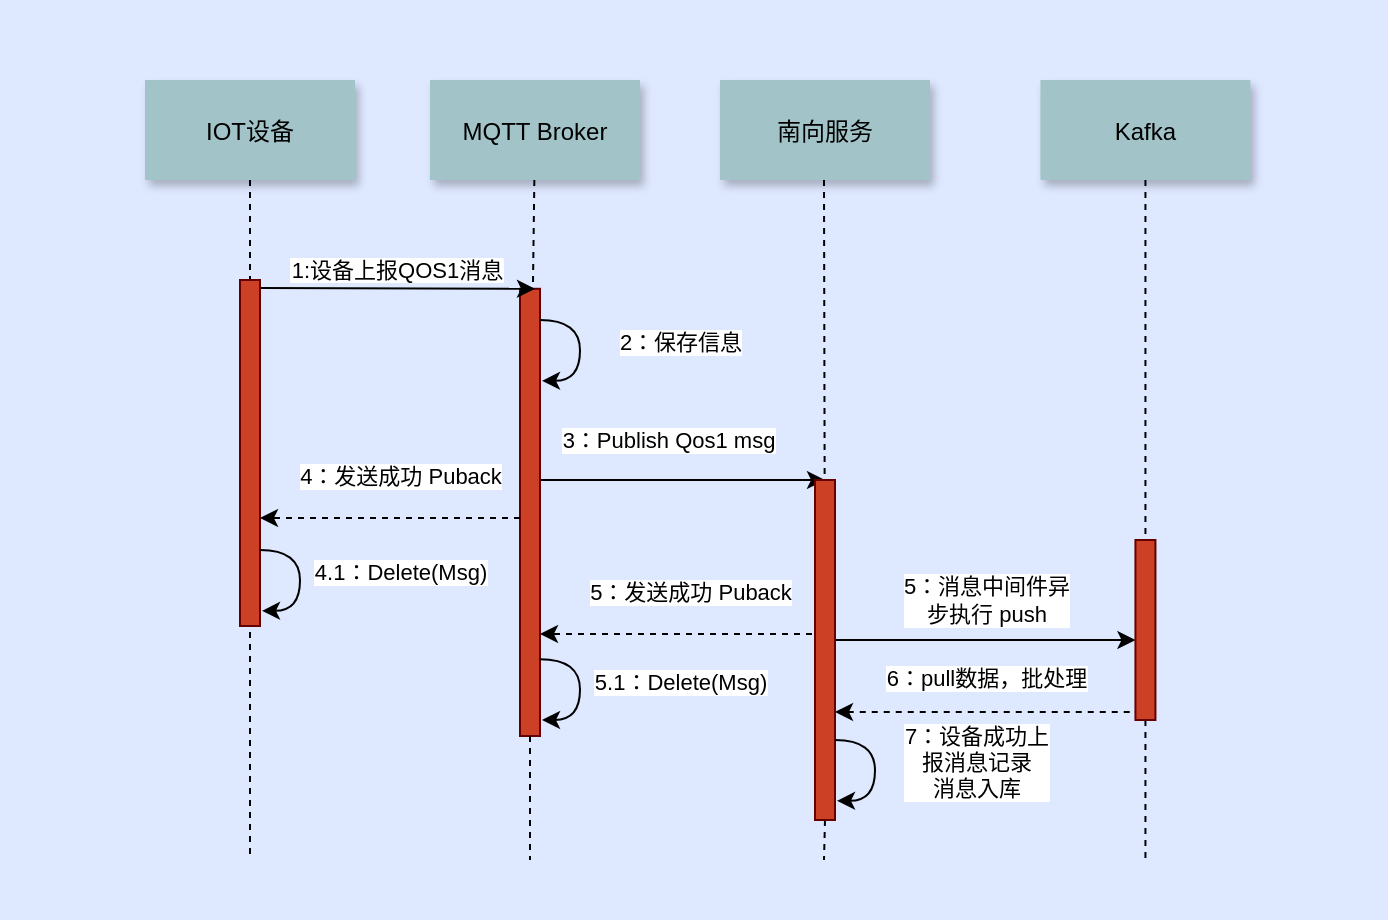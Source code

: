 <mxfile version="14.2.9" type="github">
  <diagram id="slQdtOe_oaYUVvsfBllE" name="第 1 页">
    <mxGraphModel dx="1414" dy="786" grid="0" gridSize="10" guides="1" tooltips="1" connect="1" arrows="1" fold="1" page="0" pageScale="1" pageWidth="827" pageHeight="1169" math="0" shadow="0">
      <root>
        <mxCell id="0" />
        <mxCell id="1" parent="0" />
        <mxCell id="6fN1Nboj1RMONommscgy-2" value="" style="fillColor=#DEE8FF;strokeColor=none" vertex="1" parent="1">
          <mxGeometry x="80" y="20" width="694" height="460" as="geometry" />
        </mxCell>
        <mxCell id="6fN1Nboj1RMONommscgy-3" value="IOT设备" style="shadow=1;fillColor=#A2C4C9;strokeColor=none" vertex="1" parent="1">
          <mxGeometry x="152.5" y="60" width="105" height="50" as="geometry" />
        </mxCell>
        <mxCell id="6fN1Nboj1RMONommscgy-4" value="" style="edgeStyle=orthogonalEdgeStyle;rounded=0;orthogonalLoop=1;jettySize=auto;html=1;entryX=0;entryY=0.25;entryDx=0;entryDy=0;" edge="1" parent="1">
          <mxGeometry relative="1" as="geometry">
            <mxPoint x="492.5" y="260" as="targetPoint" />
            <Array as="points">
              <mxPoint x="425" y="260" />
              <mxPoint x="425" y="260" />
            </Array>
            <mxPoint x="350" y="260" as="sourcePoint" />
          </mxGeometry>
        </mxCell>
        <mxCell id="6fN1Nboj1RMONommscgy-5" value="3：Publish Qos1 msg" style="edgeLabel;html=1;align=center;verticalAlign=middle;resizable=0;points=[];" vertex="1" connectable="0" parent="6fN1Nboj1RMONommscgy-4">
          <mxGeometry x="-0.372" y="1" relative="1" as="geometry">
            <mxPoint x="19" y="-19" as="offset" />
          </mxGeometry>
        </mxCell>
        <mxCell id="6fN1Nboj1RMONommscgy-6" value="" style="fillColor=#CC4125;strokeColor=#660000" vertex="1" parent="1">
          <mxGeometry x="340" y="164.39" width="10" height="223.61" as="geometry" />
        </mxCell>
        <mxCell id="6fN1Nboj1RMONommscgy-7" value="MQTT Broker" style="shadow=1;fillColor=#A2C4C9;strokeColor=none" vertex="1" parent="1">
          <mxGeometry x="295" y="60" width="105" height="50" as="geometry" />
        </mxCell>
        <mxCell id="6fN1Nboj1RMONommscgy-8" value="" style="edgeStyle=none;endArrow=none;dashed=1" edge="1" parent="1" source="6fN1Nboj1RMONommscgy-7" target="6fN1Nboj1RMONommscgy-6">
          <mxGeometry x="272.335" y="165" width="100" height="100" as="geometry">
            <mxPoint x="347.259" y="110" as="sourcePoint" />
            <mxPoint x="347.576" y="165" as="targetPoint" />
          </mxGeometry>
        </mxCell>
        <mxCell id="6fN1Nboj1RMONommscgy-9" value="南向服务" style="shadow=1;fillColor=#A2C4C9;strokeColor=none" vertex="1" parent="1">
          <mxGeometry x="440.004" y="60.0" width="105" height="50" as="geometry" />
        </mxCell>
        <mxCell id="6fN1Nboj1RMONommscgy-10" value="Kafka" style="shadow=1;fillColor=#A2C4C9;strokeColor=none" vertex="1" parent="1">
          <mxGeometry x="600.22" y="60" width="105" height="50" as="geometry" />
        </mxCell>
        <mxCell id="6fN1Nboj1RMONommscgy-11" value="" style="edgeStyle=elbowEdgeStyle;elbow=horizontal;endArrow=none;dashed=1" edge="1" parent="1" source="6fN1Nboj1RMONommscgy-3">
          <mxGeometry x="230.0" y="310" width="100" height="100" as="geometry">
            <mxPoint x="230.0" y="410" as="sourcePoint" />
            <mxPoint x="205" y="220" as="targetPoint" />
          </mxGeometry>
        </mxCell>
        <mxCell id="6fN1Nboj1RMONommscgy-12" value="" style="edgeStyle=none;dashed=1;endArrow=none" edge="1" parent="1">
          <mxGeometry x="50" y="300" width="100" height="100" as="geometry">
            <mxPoint x="205" y="210" as="sourcePoint" />
            <mxPoint x="205" y="450" as="targetPoint" />
          </mxGeometry>
        </mxCell>
        <mxCell id="6fN1Nboj1RMONommscgy-13" value="1:设备上报QOS1消息" style="edgeStyle=none;verticalLabelPosition=top;verticalAlign=bottom;entryX=0.75;entryY=0;entryDx=0;entryDy=0;" edge="1" parent="1" target="6fN1Nboj1RMONommscgy-6">
          <mxGeometry x="242.955" y="77.096" width="100" height="100" as="geometry">
            <mxPoint x="210" y="164" as="sourcePoint" />
            <mxPoint x="320" y="164.386" as="targetPoint" />
          </mxGeometry>
        </mxCell>
        <mxCell id="6fN1Nboj1RMONommscgy-14" value="" style="edgeStyle=none;endArrow=none;dashed=1;exitX=0.5;exitY=1;exitDx=0;exitDy=0;" edge="1" parent="1" source="6fN1Nboj1RMONommscgy-25">
          <mxGeometry x="431.488" y="175.0" width="100" height="100" as="geometry">
            <mxPoint x="492.286" y="410" as="sourcePoint" />
            <mxPoint x="492" y="450" as="targetPoint" />
          </mxGeometry>
        </mxCell>
        <mxCell id="6fN1Nboj1RMONommscgy-15" value="" style="edgeStyle=none;endArrow=none;dashed=1" edge="1" parent="1" source="6fN1Nboj1RMONommscgy-27">
          <mxGeometry x="592.208" y="175.0" width="100" height="100" as="geometry">
            <mxPoint x="652.729" y="110" as="sourcePoint" />
            <mxPoint x="652.72" y="450" as="targetPoint" />
          </mxGeometry>
        </mxCell>
        <mxCell id="6fN1Nboj1RMONommscgy-16" value="" style="fillColor=#CC4125;strokeColor=#660000" vertex="1" parent="1">
          <mxGeometry x="200" y="160" width="10" height="173" as="geometry" />
        </mxCell>
        <mxCell id="6fN1Nboj1RMONommscgy-17" style="edgeStyle=orthogonalEdgeStyle;curved=1;rounded=0;orthogonalLoop=1;jettySize=auto;html=1;exitX=0.928;exitY=0.095;exitDx=0;exitDy=0;exitPerimeter=0;" edge="1" parent="1">
          <mxGeometry relative="1" as="geometry">
            <mxPoint x="350.0" y="180.008" as="sourcePoint" />
            <mxPoint x="351" y="210.4" as="targetPoint" />
            <Array as="points">
              <mxPoint x="370" y="180.4" />
              <mxPoint x="370" y="210.4" />
              <mxPoint x="351" y="210.4" />
            </Array>
          </mxGeometry>
        </mxCell>
        <mxCell id="6fN1Nboj1RMONommscgy-18" value="2：保存信息" style="edgeLabel;html=1;align=center;verticalAlign=middle;resizable=0;points=[];" vertex="1" connectable="0" parent="6fN1Nboj1RMONommscgy-17">
          <mxGeometry x="-0.314" y="-1" relative="1" as="geometry">
            <mxPoint x="51" y="6.73" as="offset" />
          </mxGeometry>
        </mxCell>
        <mxCell id="6fN1Nboj1RMONommscgy-19" style="edgeStyle=orthogonalEdgeStyle;rounded=0;orthogonalLoop=1;jettySize=auto;html=1;entryX=0.028;entryY=0.089;entryDx=0;entryDy=0;entryPerimeter=0;" edge="1" parent="1">
          <mxGeometry relative="1" as="geometry">
            <Array as="points">
              <mxPoint x="496.72" y="340" />
            </Array>
            <mxPoint x="497.22" y="340" as="sourcePoint" />
            <mxPoint x="647.72" y="340.01" as="targetPoint" />
          </mxGeometry>
        </mxCell>
        <mxCell id="6fN1Nboj1RMONommscgy-20" value="5：消息中间件异&lt;br&gt;步执行 push" style="edgeLabel;html=1;align=center;verticalAlign=middle;resizable=0;points=[];" vertex="1" connectable="0" parent="6fN1Nboj1RMONommscgy-19">
          <mxGeometry x="-0.328" y="-1" relative="1" as="geometry">
            <mxPoint x="24.68" y="-21" as="offset" />
          </mxGeometry>
        </mxCell>
        <mxCell id="6fN1Nboj1RMONommscgy-21" value="" style="edgeStyle=none;endArrow=none;dashed=1" edge="1" parent="1" source="6fN1Nboj1RMONommscgy-25">
          <mxGeometry x="431.488" y="175.0" width="100" height="100" as="geometry">
            <mxPoint x="492" y="110" as="sourcePoint" />
            <mxPoint x="492.444" y="350" as="targetPoint" />
          </mxGeometry>
        </mxCell>
        <mxCell id="6fN1Nboj1RMONommscgy-22" value="" style="edgeStyle=none;endArrow=none;dashed=1" edge="1" parent="1" source="6fN1Nboj1RMONommscgy-6">
          <mxGeometry x="376.571" y="339.697" width="100" height="100" as="geometry">
            <mxPoint x="345" y="510" as="sourcePoint" />
            <mxPoint x="345" y="450" as="targetPoint" />
          </mxGeometry>
        </mxCell>
        <mxCell id="6fN1Nboj1RMONommscgy-23" value="" style="edgeStyle=orthogonalEdgeStyle;rounded=0;orthogonalLoop=1;jettySize=auto;html=1;dashed=1;" edge="1" parent="1">
          <mxGeometry relative="1" as="geometry">
            <mxPoint x="210" y="279" as="targetPoint" />
            <Array as="points">
              <mxPoint x="250" y="279" />
              <mxPoint x="250" y="279" />
            </Array>
            <mxPoint x="340" y="279" as="sourcePoint" />
          </mxGeometry>
        </mxCell>
        <mxCell id="6fN1Nboj1RMONommscgy-24" value="4：发送成功 Puback" style="edgeLabel;html=1;align=center;verticalAlign=middle;resizable=0;points=[];" vertex="1" connectable="0" parent="6fN1Nboj1RMONommscgy-23">
          <mxGeometry x="-0.372" y="1" relative="1" as="geometry">
            <mxPoint x="-19" y="-22.69" as="offset" />
          </mxGeometry>
        </mxCell>
        <mxCell id="6fN1Nboj1RMONommscgy-25" value="" style="fillColor=#CC4125;strokeColor=#660000" vertex="1" parent="1">
          <mxGeometry x="487.5" y="260" width="10" height="170" as="geometry" />
        </mxCell>
        <mxCell id="6fN1Nboj1RMONommscgy-26" value="" style="edgeStyle=none;endArrow=none;dashed=1" edge="1" parent="1" target="6fN1Nboj1RMONommscgy-25">
          <mxGeometry x="431.488" y="175.0" width="100" height="100" as="geometry">
            <mxPoint x="492" y="110" as="sourcePoint" />
            <mxPoint x="492.444" y="350" as="targetPoint" />
          </mxGeometry>
        </mxCell>
        <mxCell id="6fN1Nboj1RMONommscgy-27" value="" style="fillColor=#CC4125;strokeColor=#660000" vertex="1" parent="1">
          <mxGeometry x="647.72" y="290" width="10" height="90" as="geometry" />
        </mxCell>
        <mxCell id="6fN1Nboj1RMONommscgy-28" value="" style="edgeStyle=none;endArrow=none;dashed=1" edge="1" parent="1" source="6fN1Nboj1RMONommscgy-10" target="6fN1Nboj1RMONommscgy-27">
          <mxGeometry x="592.208" y="175.0" width="100" height="100" as="geometry">
            <mxPoint x="652.72" y="110" as="sourcePoint" />
            <mxPoint x="652.72" y="450" as="targetPoint" />
          </mxGeometry>
        </mxCell>
        <mxCell id="6fN1Nboj1RMONommscgy-30" style="edgeStyle=orthogonalEdgeStyle;rounded=0;orthogonalLoop=1;jettySize=auto;html=1;entryX=0.028;entryY=0.089;entryDx=0;entryDy=0;entryPerimeter=0;startArrow=classic;startFill=1;endArrow=none;endFill=0;dashed=1;" edge="1" parent="1">
          <mxGeometry relative="1" as="geometry">
            <Array as="points">
              <mxPoint x="497" y="376" />
            </Array>
            <mxPoint x="497.5" y="376" as="sourcePoint" />
            <mxPoint x="648" y="376.01" as="targetPoint" />
          </mxGeometry>
        </mxCell>
        <mxCell id="6fN1Nboj1RMONommscgy-31" value="6：pull数据，批处理" style="edgeLabel;html=1;align=center;verticalAlign=middle;resizable=0;points=[];" vertex="1" connectable="0" parent="6fN1Nboj1RMONommscgy-30">
          <mxGeometry x="-0.328" y="-1" relative="1" as="geometry">
            <mxPoint x="24.68" y="-18.71" as="offset" />
          </mxGeometry>
        </mxCell>
        <mxCell id="6fN1Nboj1RMONommscgy-32" style="edgeStyle=orthogonalEdgeStyle;curved=1;rounded=0;orthogonalLoop=1;jettySize=auto;html=1;exitX=0.928;exitY=0.095;exitDx=0;exitDy=0;exitPerimeter=0;" edge="1" parent="1">
          <mxGeometry relative="1" as="geometry">
            <mxPoint x="497.5" y="390.008" as="sourcePoint" />
            <mxPoint x="498.5" y="420.4" as="targetPoint" />
            <Array as="points">
              <mxPoint x="517.5" y="390.4" />
              <mxPoint x="517.5" y="420.4" />
              <mxPoint x="498.5" y="420.4" />
            </Array>
          </mxGeometry>
        </mxCell>
        <mxCell id="6fN1Nboj1RMONommscgy-33" value="7：设备成功上&lt;br&gt;报消息记录&lt;br&gt;消息入库" style="edgeLabel;html=1;align=center;verticalAlign=middle;resizable=0;points=[];" vertex="1" connectable="0" parent="6fN1Nboj1RMONommscgy-32">
          <mxGeometry x="-0.314" y="-1" relative="1" as="geometry">
            <mxPoint x="51" y="6.73" as="offset" />
          </mxGeometry>
        </mxCell>
        <mxCell id="6fN1Nboj1RMONommscgy-35" style="edgeStyle=orthogonalEdgeStyle;curved=1;rounded=0;orthogonalLoop=1;jettySize=auto;html=1;exitX=0.928;exitY=0.095;exitDx=0;exitDy=0;exitPerimeter=0;" edge="1" parent="1">
          <mxGeometry relative="1" as="geometry">
            <mxPoint x="210.0" y="295.008" as="sourcePoint" />
            <mxPoint x="211" y="325.4" as="targetPoint" />
            <Array as="points">
              <mxPoint x="230" y="295.4" />
              <mxPoint x="230" y="325.4" />
              <mxPoint x="211" y="325.4" />
            </Array>
          </mxGeometry>
        </mxCell>
        <mxCell id="6fN1Nboj1RMONommscgy-36" value="4.1：Delete(Msg)" style="edgeLabel;html=1;align=center;verticalAlign=middle;resizable=0;points=[];" vertex="1" connectable="0" parent="6fN1Nboj1RMONommscgy-35">
          <mxGeometry x="-0.314" y="-1" relative="1" as="geometry">
            <mxPoint x="51" y="6.73" as="offset" />
          </mxGeometry>
        </mxCell>
        <mxCell id="6fN1Nboj1RMONommscgy-37" value="" style="edgeStyle=orthogonalEdgeStyle;rounded=0;orthogonalLoop=1;jettySize=auto;html=1;dashed=1;" edge="1" parent="1">
          <mxGeometry relative="1" as="geometry">
            <mxPoint x="350" y="337" as="targetPoint" />
            <Array as="points">
              <mxPoint x="390" y="337" />
              <mxPoint x="390" y="337" />
            </Array>
            <mxPoint x="486" y="337" as="sourcePoint" />
          </mxGeometry>
        </mxCell>
        <mxCell id="6fN1Nboj1RMONommscgy-38" value="5：发送成功 Puback" style="edgeLabel;html=1;align=center;verticalAlign=middle;resizable=0;points=[];" vertex="1" connectable="0" parent="6fN1Nboj1RMONommscgy-37">
          <mxGeometry x="-0.372" y="1" relative="1" as="geometry">
            <mxPoint x="-19" y="-22.69" as="offset" />
          </mxGeometry>
        </mxCell>
        <mxCell id="6fN1Nboj1RMONommscgy-39" style="edgeStyle=orthogonalEdgeStyle;curved=1;rounded=0;orthogonalLoop=1;jettySize=auto;html=1;exitX=0.928;exitY=0.095;exitDx=0;exitDy=0;exitPerimeter=0;" edge="1" parent="1">
          <mxGeometry relative="1" as="geometry">
            <mxPoint x="350.0" y="349.608" as="sourcePoint" />
            <mxPoint x="351" y="380.0" as="targetPoint" />
            <Array as="points">
              <mxPoint x="370" y="350" />
              <mxPoint x="370" y="380" />
              <mxPoint x="351" y="380" />
            </Array>
          </mxGeometry>
        </mxCell>
        <mxCell id="6fN1Nboj1RMONommscgy-40" value="5.1：Delete(Msg)" style="edgeLabel;html=1;align=center;verticalAlign=middle;resizable=0;points=[];" vertex="1" connectable="0" parent="6fN1Nboj1RMONommscgy-39">
          <mxGeometry x="-0.314" y="-1" relative="1" as="geometry">
            <mxPoint x="51" y="6.73" as="offset" />
          </mxGeometry>
        </mxCell>
      </root>
    </mxGraphModel>
  </diagram>
</mxfile>
